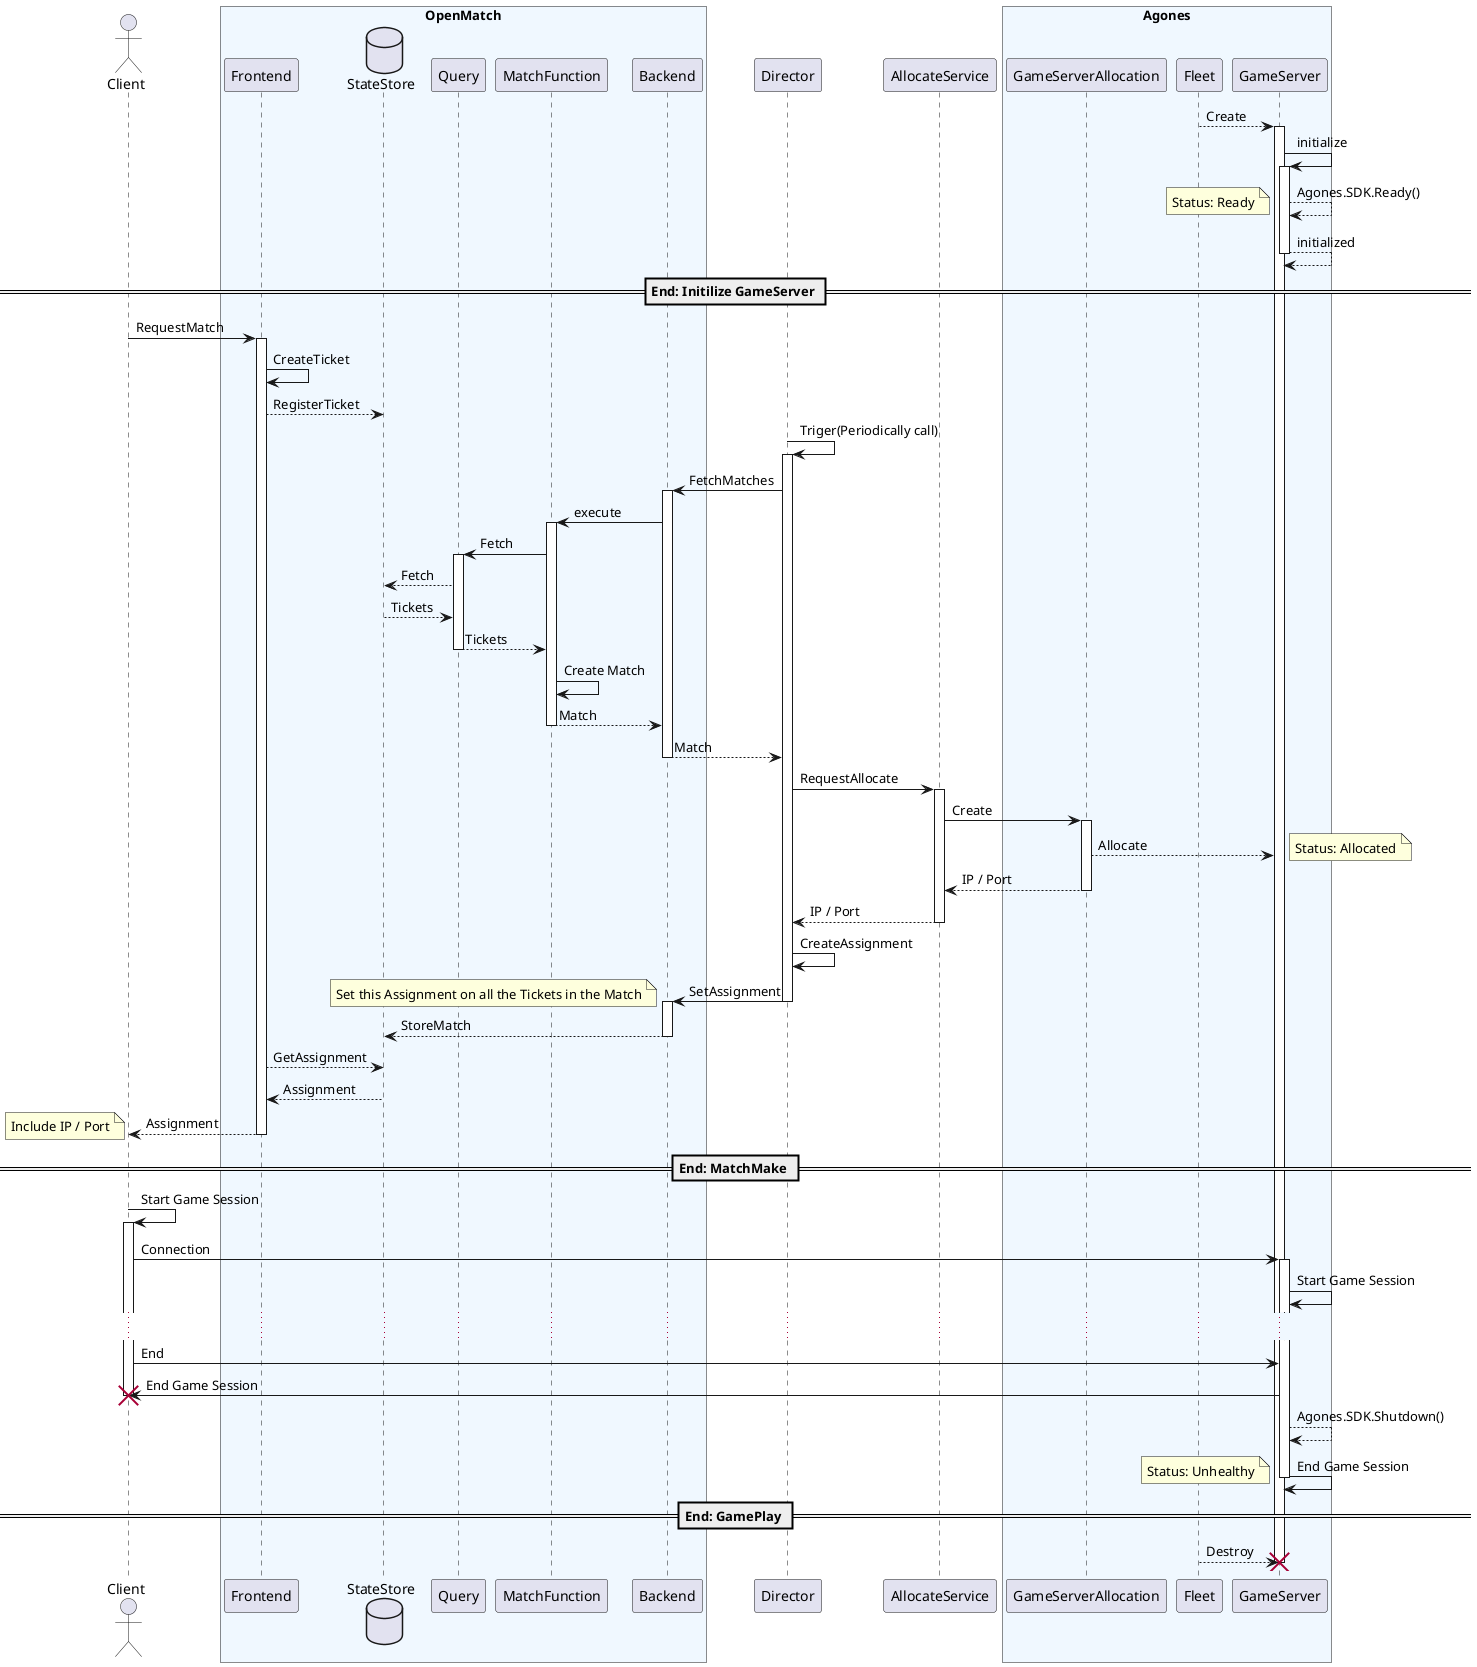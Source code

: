 @startuml

actor Client
box "OpenMatch" #f0f8ff
    participant Frontend
    database StateStore
    participant Query
    participant MatchFunction
    participant Backend
end box
participant Director
participant AllocateService
box "Agones" #f0f8ff
    participant GameServerAllocation
    participant Fleet
    participant GameServer
end box

Fleet --> GameServer: Create
activate GameServer
GameServer -> GameServer: initialize
activate GameServer
GameServer --> GameServer: Agones.SDK.Ready()
note left : Status: Ready
return initialized

== End: Initilize GameServer ==

Client -> Frontend: RequestMatch
activate Frontend
Frontend -> Frontend: CreateTicket
Frontend --> StateStore: RegisterTicket

Director -> Director: Triger(Periodically call)
activate Director
Director -> Backend: FetchMatches
activate Backend
Backend -> MatchFunction: execute
activate MatchFunction
MatchFunction -> Query: Fetch
activate Query
Query --> StateStore: Fetch
StateStore --> Query: Tickets
return Tickets
MatchFunction -> MatchFunction: Create Match
return Match
return Match

Director -> AllocateService: RequestAllocate
activate AllocateService
AllocateService -> GameServerAllocation: Create
activate GameServerAllocation
GameServerAllocation --> GameServer: Allocate
note right : Status: Allocated
return IP / Port
return IP / Port

Director -> Director: CreateAssignment
Director -> Backend: SetAssignment
deactivate Director
activate Backend
note left: Set this Assignment on all the Tickets in the Match
Backend --> StateStore: StoreMatch
deactivate Backend
Frontend --> StateStore: GetAssignment
StateStore --> Frontend: Assignment
return Assignment
note left: Include IP / Port

== End: MatchMake ==

Client -> Client: Start Game Session
activate Client
Client -> GameServer: Connection
activate GameServer
GameServer -> GameServer: Start Game Session

...

Client -> GameServer: End
GameServer -> Client: End Game Session
destroy Client
deactivate Client
deactivate Client
GameServer --> GameServer: Agones.SDK.Shutdown()
GameServer -> GameServer: End Game Session
note left: Status: Unhealthy
deactivate GameServer

== End: GamePlay ==

Fleet --> GameServer: Destroy
destroy GameServer

@enduml